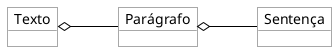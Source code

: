 @startuml mod01ima04



skinparam object {
    BackgroundColor White
    ArrowColor Black
    BorderColor #505050
}


object "Texto" as o1
object "Parágrafo" as o2
object "Sentença" as o3
left to right direction
o1 o-- o2 
o2 o-- o3
@enduml
